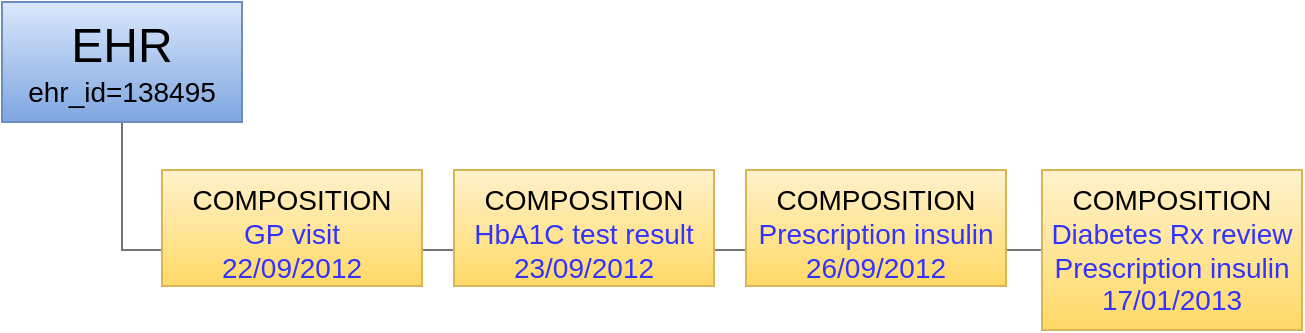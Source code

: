 <mxfile version="12.1.3" type="device" pages="1"><diagram id="qM1Hs8P01nw5Msz6h88f" name="Page-1"><mxGraphModel dx="1030" dy="705" grid="1" gridSize="10" guides="1" tooltips="1" connect="1" arrows="1" fold="1" page="1" pageScale="1" pageWidth="1169" pageHeight="827" math="0" shadow="0"><root><mxCell id="0"/><mxCell id="1" parent="0"/><mxCell id="h4XxIUOZ67zTG1_phaIz-1" style="edgeStyle=orthogonalEdgeStyle;rounded=0;orthogonalLoop=1;jettySize=auto;html=1;exitX=0.5;exitY=1;exitDx=0;exitDy=0;entryX=0;entryY=0.5;entryDx=0;entryDy=0;endArrow=none;endFill=0;fontSize=12;strokeColor=#757575;" edge="1" parent="1" source="fdILV5dKdMBhFhE3XUEr-2" target="i4ppfr9qSJewikb62US8-36"><mxGeometry relative="1" as="geometry"><mxPoint x="100" y="100" as="sourcePoint"/><mxPoint x="996" y="153" as="targetPoint"/><Array as="points"/></mxGeometry></mxCell><mxCell id="fdILV5dKdMBhFhE3XUEr-2" value="&lt;font style=&quot;font-size: 24px&quot;&gt;EHR&lt;/font&gt;&lt;br style=&quot;font-size: 14px&quot;&gt;ehr_id=138495" style="rounded=0;whiteSpace=wrap;html=1;fontSize=14;fillColor=#dae8fc;strokeColor=#6c8ebf;gradientColor=#7ea6e0;" parent="1" vertex="1"><mxGeometry x="40" y="40" width="120" height="60" as="geometry"/></mxCell><mxCell id="i4ppfr9qSJewikb62US8-32" value="COMPOSITION&lt;br&gt;&lt;font color=&quot;#3333ff&quot;&gt;GP visit&lt;br&gt;22/09/2012&lt;/font&gt;" style="rounded=0;whiteSpace=wrap;html=1;fontSize=14;fillColor=#fff2cc;strokeColor=#d6b656;verticalAlign=top;gradientColor=#ffd966;" parent="1" vertex="1"><mxGeometry x="120" y="124" width="130" height="58" as="geometry"/></mxCell><mxCell id="i4ppfr9qSJewikb62US8-33" value="COMPOSITION&lt;br&gt;&lt;font color=&quot;#3333ff&quot;&gt;HbA1C test result&lt;br&gt;&lt;/font&gt;&lt;span style=&quot;color: rgb(51 , 51 , 255)&quot;&gt;23/09/2012&lt;/span&gt;&lt;font color=&quot;#3333ff&quot;&gt;&lt;br&gt;&lt;/font&gt;" style="rounded=0;whiteSpace=wrap;html=1;fontSize=14;fillColor=#fff2cc;strokeColor=#d6b656;verticalAlign=top;gradientColor=#ffd966;" parent="1" vertex="1"><mxGeometry x="266" y="124" width="130" height="58" as="geometry"/></mxCell><mxCell id="i4ppfr9qSJewikb62US8-34" value="COMPOSITION&lt;br&gt;&lt;span style=&quot;color: rgb(51 , 51 , 255)&quot;&gt;Prescription insulin&lt;/span&gt;&lt;br style=&quot;color: rgb(51 , 51 , 255)&quot;&gt;&lt;span style=&quot;color: rgb(51 , 51 , 255)&quot;&gt;26/09/2012&lt;/span&gt;" style="rounded=0;whiteSpace=wrap;html=1;fontSize=14;fillColor=#fff2cc;strokeColor=#d6b656;verticalAlign=top;gradientColor=#ffd966;" parent="1" vertex="1"><mxGeometry x="412" y="124" width="130" height="58" as="geometry"/></mxCell><mxCell id="i4ppfr9qSJewikb62US8-36" value="COMPOSITION&lt;br&gt;&lt;font color=&quot;#3333ff&quot;&gt;Diabetes Rx review&lt;br&gt;&lt;/font&gt;&lt;span style=&quot;color: rgb(51 , 51 , 255)&quot;&gt;Prescription insulin&lt;/span&gt;&lt;font color=&quot;#3333ff&quot;&gt;&lt;br&gt;17/01/2013&lt;/font&gt;" style="rounded=0;whiteSpace=wrap;html=1;fontSize=14;fillColor=#fff2cc;strokeColor=#d6b656;verticalAlign=top;gradientColor=#ffd966;" parent="1" vertex="1"><mxGeometry x="560" y="124" width="130" height="80" as="geometry"/></mxCell></root></mxGraphModel></diagram></mxfile>